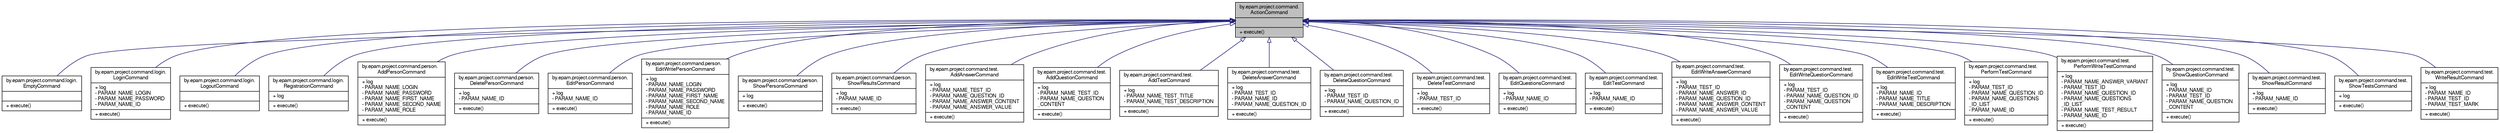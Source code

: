 digraph "by.epam.project.command.ActionCommand"
{
  bgcolor="transparent";
  edge [fontname="FreeSans",fontsize="10",labelfontname="FreeSans",labelfontsize="10"];
  node [fontname="FreeSans",fontsize="10",shape=record];
  Node1 [label="{by.epam.project.command.\lActionCommand\n||+ execute()\l}",height=0.2,width=0.4,color="black", fillcolor="grey75", style="filled", fontcolor="black"];
  Node1 -> Node2 [dir="back",color="midnightblue",fontsize="10",style="solid",arrowtail="onormal",fontname="FreeSans"];
  Node2 [label="{by.epam.project.command.login.\lEmptyCommand\n||+ execute()\l}",height=0.2,width=0.4,color="black",URL="$classby_1_1epam_1_1project_1_1command_1_1login_1_1_empty_command.html"];
  Node1 -> Node3 [dir="back",color="midnightblue",fontsize="10",style="solid",arrowtail="onormal",fontname="FreeSans"];
  Node3 [label="{by.epam.project.command.login.\lLoginCommand\n|+ log\l- PARAM_NAME_LOGIN\l- PARAM_NAME_PASSWORD\l- PARAM_NAME_ID\l|+ execute()\l}",height=0.2,width=0.4,color="black",URL="$classby_1_1epam_1_1project_1_1command_1_1login_1_1_login_command.html"];
  Node1 -> Node4 [dir="back",color="midnightblue",fontsize="10",style="solid",arrowtail="onormal",fontname="FreeSans"];
  Node4 [label="{by.epam.project.command.login.\lLogoutCommand\n||+ execute()\l}",height=0.2,width=0.4,color="black",URL="$classby_1_1epam_1_1project_1_1command_1_1login_1_1_logout_command.html"];
  Node1 -> Node5 [dir="back",color="midnightblue",fontsize="10",style="solid",arrowtail="onormal",fontname="FreeSans"];
  Node5 [label="{by.epam.project.command.login.\lRegistrationCommand\n|+ log\l|+ execute()\l}",height=0.2,width=0.4,color="black",URL="$classby_1_1epam_1_1project_1_1command_1_1login_1_1_registration_command.html"];
  Node1 -> Node6 [dir="back",color="midnightblue",fontsize="10",style="solid",arrowtail="onormal",fontname="FreeSans"];
  Node6 [label="{by.epam.project.command.person.\lAddPersonCommand\n|+ log\l- PARAM_NAME_LOGIN\l- PARAM_NAME_PASSWORD\l- PARAM_NAME_FIRST_NAME\l- PARAM_NAME_SECOND_NAME\l- PARAM_NAME_ROLE\l|+ execute()\l}",height=0.2,width=0.4,color="black",URL="$classby_1_1epam_1_1project_1_1command_1_1person_1_1_add_person_command.html"];
  Node1 -> Node7 [dir="back",color="midnightblue",fontsize="10",style="solid",arrowtail="onormal",fontname="FreeSans"];
  Node7 [label="{by.epam.project.command.person.\lDeletePersonCommand\n|+ log\l- PARAM_NAME_ID\l|+ execute()\l}",height=0.2,width=0.4,color="black",URL="$classby_1_1epam_1_1project_1_1command_1_1person_1_1_delete_person_command.html"];
  Node1 -> Node8 [dir="back",color="midnightblue",fontsize="10",style="solid",arrowtail="onormal",fontname="FreeSans"];
  Node8 [label="{by.epam.project.command.person.\lEditPersonCommand\n|+ log\l- PARAM_NAME_ID\l|+ execute()\l}",height=0.2,width=0.4,color="black",URL="$classby_1_1epam_1_1project_1_1command_1_1person_1_1_edit_person_command.html"];
  Node1 -> Node9 [dir="back",color="midnightblue",fontsize="10",style="solid",arrowtail="onormal",fontname="FreeSans"];
  Node9 [label="{by.epam.project.command.person.\lEditWritePersonCommand\n|+ log\l- PARAM_NAME_LOGIN\l- PARAM_NAME_PASSWORD\l- PARAM_NAME_FIRST_NAME\l- PARAM_NAME_SECOND_NAME\l- PARAM_NAME_ROLE\l- PARAM_NAME_ID\l|+ execute()\l}",height=0.2,width=0.4,color="black",URL="$classby_1_1epam_1_1project_1_1command_1_1person_1_1_edit_write_person_command.html"];
  Node1 -> Node10 [dir="back",color="midnightblue",fontsize="10",style="solid",arrowtail="onormal",fontname="FreeSans"];
  Node10 [label="{by.epam.project.command.person.\lShowPersonsCommand\n|+ log\l|+ execute()\l}",height=0.2,width=0.4,color="black",URL="$classby_1_1epam_1_1project_1_1command_1_1person_1_1_show_persons_command.html"];
  Node1 -> Node11 [dir="back",color="midnightblue",fontsize="10",style="solid",arrowtail="onormal",fontname="FreeSans"];
  Node11 [label="{by.epam.project.command.person.\lShowResultsCommand\n|+ log\l- PARAM_NAME_ID\l|+ execute()\l}",height=0.2,width=0.4,color="black",URL="$classby_1_1epam_1_1project_1_1command_1_1person_1_1_show_results_command.html"];
  Node1 -> Node12 [dir="back",color="midnightblue",fontsize="10",style="solid",arrowtail="onormal",fontname="FreeSans"];
  Node12 [label="{by.epam.project.command.test.\lAddAnswerCommand\n|+ log\l- PARAM_NAME_TEST_ID\l- PARAM_NAME_QUESTION_ID\l- PARAM_NAME_ANSWER_CONTENT\l- PARAM_NAME_ANSWER_VALUE\l|+ execute()\l}",height=0.2,width=0.4,color="black",URL="$classby_1_1epam_1_1project_1_1command_1_1test_1_1_add_answer_command.html"];
  Node1 -> Node13 [dir="back",color="midnightblue",fontsize="10",style="solid",arrowtail="onormal",fontname="FreeSans"];
  Node13 [label="{by.epam.project.command.test.\lAddQuestionCommand\n|+ log\l- PARAM_NAME_TEST_ID\l- PARAM_NAME_QUESTION\l_CONTENT\l|+ execute()\l}",height=0.2,width=0.4,color="black",URL="$classby_1_1epam_1_1project_1_1command_1_1test_1_1_add_question_command.html"];
  Node1 -> Node14 [dir="back",color="midnightblue",fontsize="10",style="solid",arrowtail="onormal",fontname="FreeSans"];
  Node14 [label="{by.epam.project.command.test.\lAddTestCommand\n|+ log\l- PARAM_NAME_TEST_TITLE\l- PARAM_NAME_TEST_DESCRIPTION\l|+ execute()\l}",height=0.2,width=0.4,color="black",URL="$classby_1_1epam_1_1project_1_1command_1_1test_1_1_add_test_command.html"];
  Node1 -> Node15 [dir="back",color="midnightblue",fontsize="10",style="solid",arrowtail="onormal",fontname="FreeSans"];
  Node15 [label="{by.epam.project.command.test.\lDeleteAnswerCommand\n|+ log\l- PARAM_TEST_ID\l- PARAM_NAME_ID\l- PARAM_NAME_QUESTION_ID\l|+ execute()\l}",height=0.2,width=0.4,color="black",URL="$classby_1_1epam_1_1project_1_1command_1_1test_1_1_delete_answer_command.html"];
  Node1 -> Node16 [dir="back",color="midnightblue",fontsize="10",style="solid",arrowtail="onormal",fontname="FreeSans"];
  Node16 [label="{by.epam.project.command.test.\lDeleteQuestionCommand\n|+ log\l- PARAM_TEST_ID\l- PARAM_NAME_QUESTION_ID\l|+ execute()\l}",height=0.2,width=0.4,color="black",URL="$classby_1_1epam_1_1project_1_1command_1_1test_1_1_delete_question_command.html"];
  Node1 -> Node17 [dir="back",color="midnightblue",fontsize="10",style="solid",arrowtail="onormal",fontname="FreeSans"];
  Node17 [label="{by.epam.project.command.test.\lDeleteTestCommand\n|+ log\l- PARAM_TEST_ID\l|+ execute()\l}",height=0.2,width=0.4,color="black",URL="$classby_1_1epam_1_1project_1_1command_1_1test_1_1_delete_test_command.html"];
  Node1 -> Node18 [dir="back",color="midnightblue",fontsize="10",style="solid",arrowtail="onormal",fontname="FreeSans"];
  Node18 [label="{by.epam.project.command.test.\lEditQuestionsCommand\n|+ log\l- PARAM_NAME_ID\l|+ execute()\l}",height=0.2,width=0.4,color="black",URL="$classby_1_1epam_1_1project_1_1command_1_1test_1_1_edit_questions_command.html"];
  Node1 -> Node19 [dir="back",color="midnightblue",fontsize="10",style="solid",arrowtail="onormal",fontname="FreeSans"];
  Node19 [label="{by.epam.project.command.test.\lEditTestCommand\n|+ log\l- PARAM_NAME_ID\l|+ execute()\l}",height=0.2,width=0.4,color="black",URL="$classby_1_1epam_1_1project_1_1command_1_1test_1_1_edit_test_command.html"];
  Node1 -> Node20 [dir="back",color="midnightblue",fontsize="10",style="solid",arrowtail="onormal",fontname="FreeSans"];
  Node20 [label="{by.epam.project.command.test.\lEditWriteAnswerCommand\n|+ log\l- PARAM_TEST_ID\l- PARAM_NAME_ANSWER_ID\l- PARAM_NAME_QUESTION_ID\l- PARAM_NAME_ANSWER_CONTENT\l- PARAM_NAME_ANSWER_VALUE\l|+ execute()\l}",height=0.2,width=0.4,color="black",URL="$classby_1_1epam_1_1project_1_1command_1_1test_1_1_edit_write_answer_command.html"];
  Node1 -> Node21 [dir="back",color="midnightblue",fontsize="10",style="solid",arrowtail="onormal",fontname="FreeSans"];
  Node21 [label="{by.epam.project.command.test.\lEditWriteQuestionCommand\n|+ log\l- PARAM_TEST_ID\l- PARAM_NAME_QUESTION_ID\l- PARAM_NAME_QUESTION\l_CONTENT\l|+ execute()\l}",height=0.2,width=0.4,color="black",URL="$classby_1_1epam_1_1project_1_1command_1_1test_1_1_edit_write_question_command.html"];
  Node1 -> Node22 [dir="back",color="midnightblue",fontsize="10",style="solid",arrowtail="onormal",fontname="FreeSans"];
  Node22 [label="{by.epam.project.command.test.\lEditWriteTestCommand\n|+ log\l- PARAM_NAME_ID\l- PARAM_NAME_TITLE\l- PARAM_NAME_DESCRIPTION\l|+ execute()\l}",height=0.2,width=0.4,color="black",URL="$classby_1_1epam_1_1project_1_1command_1_1test_1_1_edit_write_test_command.html"];
  Node1 -> Node23 [dir="back",color="midnightblue",fontsize="10",style="solid",arrowtail="onormal",fontname="FreeSans"];
  Node23 [label="{by.epam.project.command.test.\lPerformTestCommand\n|+ log\l- PARAM_TEST_ID\l- PARAM_NAME_QUESTION_ID\l- PARAM_NAME_QUESTIONS\l_ID_LIST\l- PARAM_NAME_ID\l|+ execute()\l}",height=0.2,width=0.4,color="black",URL="$classby_1_1epam_1_1project_1_1command_1_1test_1_1_perform_test_command.html"];
  Node1 -> Node24 [dir="back",color="midnightblue",fontsize="10",style="solid",arrowtail="onormal",fontname="FreeSans"];
  Node24 [label="{by.epam.project.command.test.\lPerformWriteTestCommand\n|+ log\l- PARAM_NAME_ANSWER_VARIANT\l- PARAM_TEST_ID\l- PARAM_NAME_QUESTION_ID\l- PARAM_NAME_QUESTIONS\l_ID_LIST\l- PARAM_NAME_TEST_RESULT\l- PARAM_NAME_ID\l|+ execute()\l}",height=0.2,width=0.4,color="black",URL="$classby_1_1epam_1_1project_1_1command_1_1test_1_1_perform_write_test_command.html"];
  Node1 -> Node25 [dir="back",color="midnightblue",fontsize="10",style="solid",arrowtail="onormal",fontname="FreeSans"];
  Node25 [label="{by.epam.project.command.test.\lShowQuestionCommand\n|+ log\l- PARAM_NAME_ID\l- PARAM_TEST_ID\l- PARAM_NAME_QUESTION\l_CONTENT\l|+ execute()\l}",height=0.2,width=0.4,color="black",URL="$classby_1_1epam_1_1project_1_1command_1_1test_1_1_show_question_command.html"];
  Node1 -> Node26 [dir="back",color="midnightblue",fontsize="10",style="solid",arrowtail="onormal",fontname="FreeSans"];
  Node26 [label="{by.epam.project.command.test.\lShowResultCommand\n|+ log\l- PARAM_NAME_ID\l|+ execute()\l}",height=0.2,width=0.4,color="black",URL="$classby_1_1epam_1_1project_1_1command_1_1test_1_1_show_result_command.html"];
  Node1 -> Node27 [dir="back",color="midnightblue",fontsize="10",style="solid",arrowtail="onormal",fontname="FreeSans"];
  Node27 [label="{by.epam.project.command.test.\lShowTestsCommand\n|+ log\l|+ execute()\l}",height=0.2,width=0.4,color="black",URL="$classby_1_1epam_1_1project_1_1command_1_1test_1_1_show_tests_command.html"];
  Node1 -> Node28 [dir="back",color="midnightblue",fontsize="10",style="solid",arrowtail="onormal",fontname="FreeSans"];
  Node28 [label="{by.epam.project.command.test.\lWriteResultCommand\n|+ log\l- PARAM_NAME_ID\l- PARAM_TEST_ID\l- PARAM_TEST_MARK\l|+ execute()\l}",height=0.2,width=0.4,color="black",URL="$classby_1_1epam_1_1project_1_1command_1_1test_1_1_write_result_command.html"];
}
